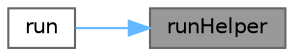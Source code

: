 digraph "runHelper"
{
 // LATEX_PDF_SIZE
  bgcolor="transparent";
  edge [fontname=Helvetica,fontsize=10,labelfontname=Helvetica,labelfontsize=10];
  node [fontname=Helvetica,fontsize=10,shape=box,height=0.2,width=0.4];
  rankdir="RL";
  Node1 [id="Node000001",label="runHelper",height=0.2,width=0.4,color="gray40", fillcolor="grey60", style="filled", fontcolor="black",tooltip="运行辅助函数。"];
  Node1 -> Node2 [id="edge1_Node000001_Node000002",dir="back",color="steelblue1",style="solid",tooltip=" "];
  Node2 [id="Node000002",label="run",height=0.2,width=0.4,color="grey40", fillcolor="white", style="filled",URL="$class_async_1_1_async_job.html#ad1717410afd0be936c6213a63c8005fb",tooltip="重写 QRunnable 的 run 方法。"];
}
